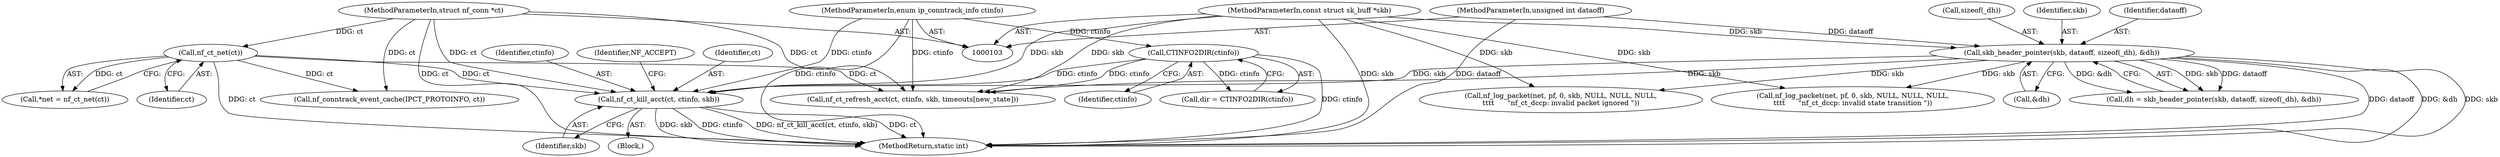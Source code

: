 digraph "0_linux_b22f5126a24b3b2f15448c3f2a254fc10cbc2b92_1@pointer" {
"1000159" [label="(Call,nf_ct_kill_acct(ct, ctinfo, skb))"];
"1000115" [label="(Call,nf_ct_net(ct))"];
"1000104" [label="(MethodParameterIn,struct nf_conn *ct)"];
"1000120" [label="(Call,CTINFO2DIR(ctinfo))"];
"1000107" [label="(MethodParameterIn,enum ip_conntrack_info ctinfo)"];
"1000130" [label="(Call,skb_header_pointer(skb, dataoff, sizeof(_dh), &dh))"];
"1000105" [label="(MethodParameterIn,const struct sk_buff *skb)"];
"1000106" [label="(MethodParameterIn,unsigned int dataoff)"];
"1000116" [label="(Identifier,ct)"];
"1000130" [label="(Call,skb_header_pointer(skb, dataoff, sizeof(_dh), &dh))"];
"1000391" [label="(Call,nf_log_packet(net, pf, 0, skb, NULL, NULL, NULL,\n\t\t\t\t      \"nf_ct_dccp: invalid state transition \"))"];
"1000439" [label="(Call,nf_conntrack_event_cache(IPCT_PROTOINFO, ct))"];
"1000106" [label="(MethodParameterIn,unsigned int dataoff)"];
"1000120" [label="(Call,CTINFO2DIR(ctinfo))"];
"1000115" [label="(Call,nf_ct_net(ct))"];
"1000451" [label="(MethodReturn,static int)"];
"1000133" [label="(Call,sizeof(_dh))"];
"1000113" [label="(Call,*net = nf_ct_net(ct))"];
"1000118" [label="(Call,dir = CTINFO2DIR(ctinfo))"];
"1000135" [label="(Call,&dh)"];
"1000131" [label="(Identifier,skb)"];
"1000370" [label="(Call,nf_log_packet(net, pf, 0, skb, NULL, NULL, NULL,\n\t\t\t\t      \"nf_ct_dccp: invalid packet ignored \"))"];
"1000159" [label="(Call,nf_ct_kill_acct(ct, ctinfo, skb))"];
"1000128" [label="(Call,dh = skb_header_pointer(skb, dataoff, sizeof(_dh), &dh))"];
"1000161" [label="(Identifier,ctinfo)"];
"1000158" [label="(Block,)"];
"1000442" [label="(Call,nf_ct_refresh_acct(ct, ctinfo, skb, timeouts[new_state]))"];
"1000107" [label="(MethodParameterIn,enum ip_conntrack_info ctinfo)"];
"1000164" [label="(Identifier,NF_ACCEPT)"];
"1000162" [label="(Identifier,skb)"];
"1000160" [label="(Identifier,ct)"];
"1000104" [label="(MethodParameterIn,struct nf_conn *ct)"];
"1000132" [label="(Identifier,dataoff)"];
"1000105" [label="(MethodParameterIn,const struct sk_buff *skb)"];
"1000121" [label="(Identifier,ctinfo)"];
"1000159" -> "1000158"  [label="AST: "];
"1000159" -> "1000162"  [label="CFG: "];
"1000160" -> "1000159"  [label="AST: "];
"1000161" -> "1000159"  [label="AST: "];
"1000162" -> "1000159"  [label="AST: "];
"1000164" -> "1000159"  [label="CFG: "];
"1000159" -> "1000451"  [label="DDG: nf_ct_kill_acct(ct, ctinfo, skb)"];
"1000159" -> "1000451"  [label="DDG: ct"];
"1000159" -> "1000451"  [label="DDG: skb"];
"1000159" -> "1000451"  [label="DDG: ctinfo"];
"1000115" -> "1000159"  [label="DDG: ct"];
"1000104" -> "1000159"  [label="DDG: ct"];
"1000120" -> "1000159"  [label="DDG: ctinfo"];
"1000107" -> "1000159"  [label="DDG: ctinfo"];
"1000130" -> "1000159"  [label="DDG: skb"];
"1000105" -> "1000159"  [label="DDG: skb"];
"1000115" -> "1000113"  [label="AST: "];
"1000115" -> "1000116"  [label="CFG: "];
"1000116" -> "1000115"  [label="AST: "];
"1000113" -> "1000115"  [label="CFG: "];
"1000115" -> "1000451"  [label="DDG: ct"];
"1000115" -> "1000113"  [label="DDG: ct"];
"1000104" -> "1000115"  [label="DDG: ct"];
"1000115" -> "1000439"  [label="DDG: ct"];
"1000115" -> "1000442"  [label="DDG: ct"];
"1000104" -> "1000103"  [label="AST: "];
"1000104" -> "1000451"  [label="DDG: ct"];
"1000104" -> "1000439"  [label="DDG: ct"];
"1000104" -> "1000442"  [label="DDG: ct"];
"1000120" -> "1000118"  [label="AST: "];
"1000120" -> "1000121"  [label="CFG: "];
"1000121" -> "1000120"  [label="AST: "];
"1000118" -> "1000120"  [label="CFG: "];
"1000120" -> "1000451"  [label="DDG: ctinfo"];
"1000120" -> "1000118"  [label="DDG: ctinfo"];
"1000107" -> "1000120"  [label="DDG: ctinfo"];
"1000120" -> "1000442"  [label="DDG: ctinfo"];
"1000107" -> "1000103"  [label="AST: "];
"1000107" -> "1000451"  [label="DDG: ctinfo"];
"1000107" -> "1000442"  [label="DDG: ctinfo"];
"1000130" -> "1000128"  [label="AST: "];
"1000130" -> "1000135"  [label="CFG: "];
"1000131" -> "1000130"  [label="AST: "];
"1000132" -> "1000130"  [label="AST: "];
"1000133" -> "1000130"  [label="AST: "];
"1000135" -> "1000130"  [label="AST: "];
"1000128" -> "1000130"  [label="CFG: "];
"1000130" -> "1000451"  [label="DDG: dataoff"];
"1000130" -> "1000451"  [label="DDG: &dh"];
"1000130" -> "1000451"  [label="DDG: skb"];
"1000130" -> "1000128"  [label="DDG: skb"];
"1000130" -> "1000128"  [label="DDG: dataoff"];
"1000130" -> "1000128"  [label="DDG: &dh"];
"1000105" -> "1000130"  [label="DDG: skb"];
"1000106" -> "1000130"  [label="DDG: dataoff"];
"1000130" -> "1000370"  [label="DDG: skb"];
"1000130" -> "1000391"  [label="DDG: skb"];
"1000130" -> "1000442"  [label="DDG: skb"];
"1000105" -> "1000103"  [label="AST: "];
"1000105" -> "1000451"  [label="DDG: skb"];
"1000105" -> "1000370"  [label="DDG: skb"];
"1000105" -> "1000391"  [label="DDG: skb"];
"1000105" -> "1000442"  [label="DDG: skb"];
"1000106" -> "1000103"  [label="AST: "];
"1000106" -> "1000451"  [label="DDG: dataoff"];
}
